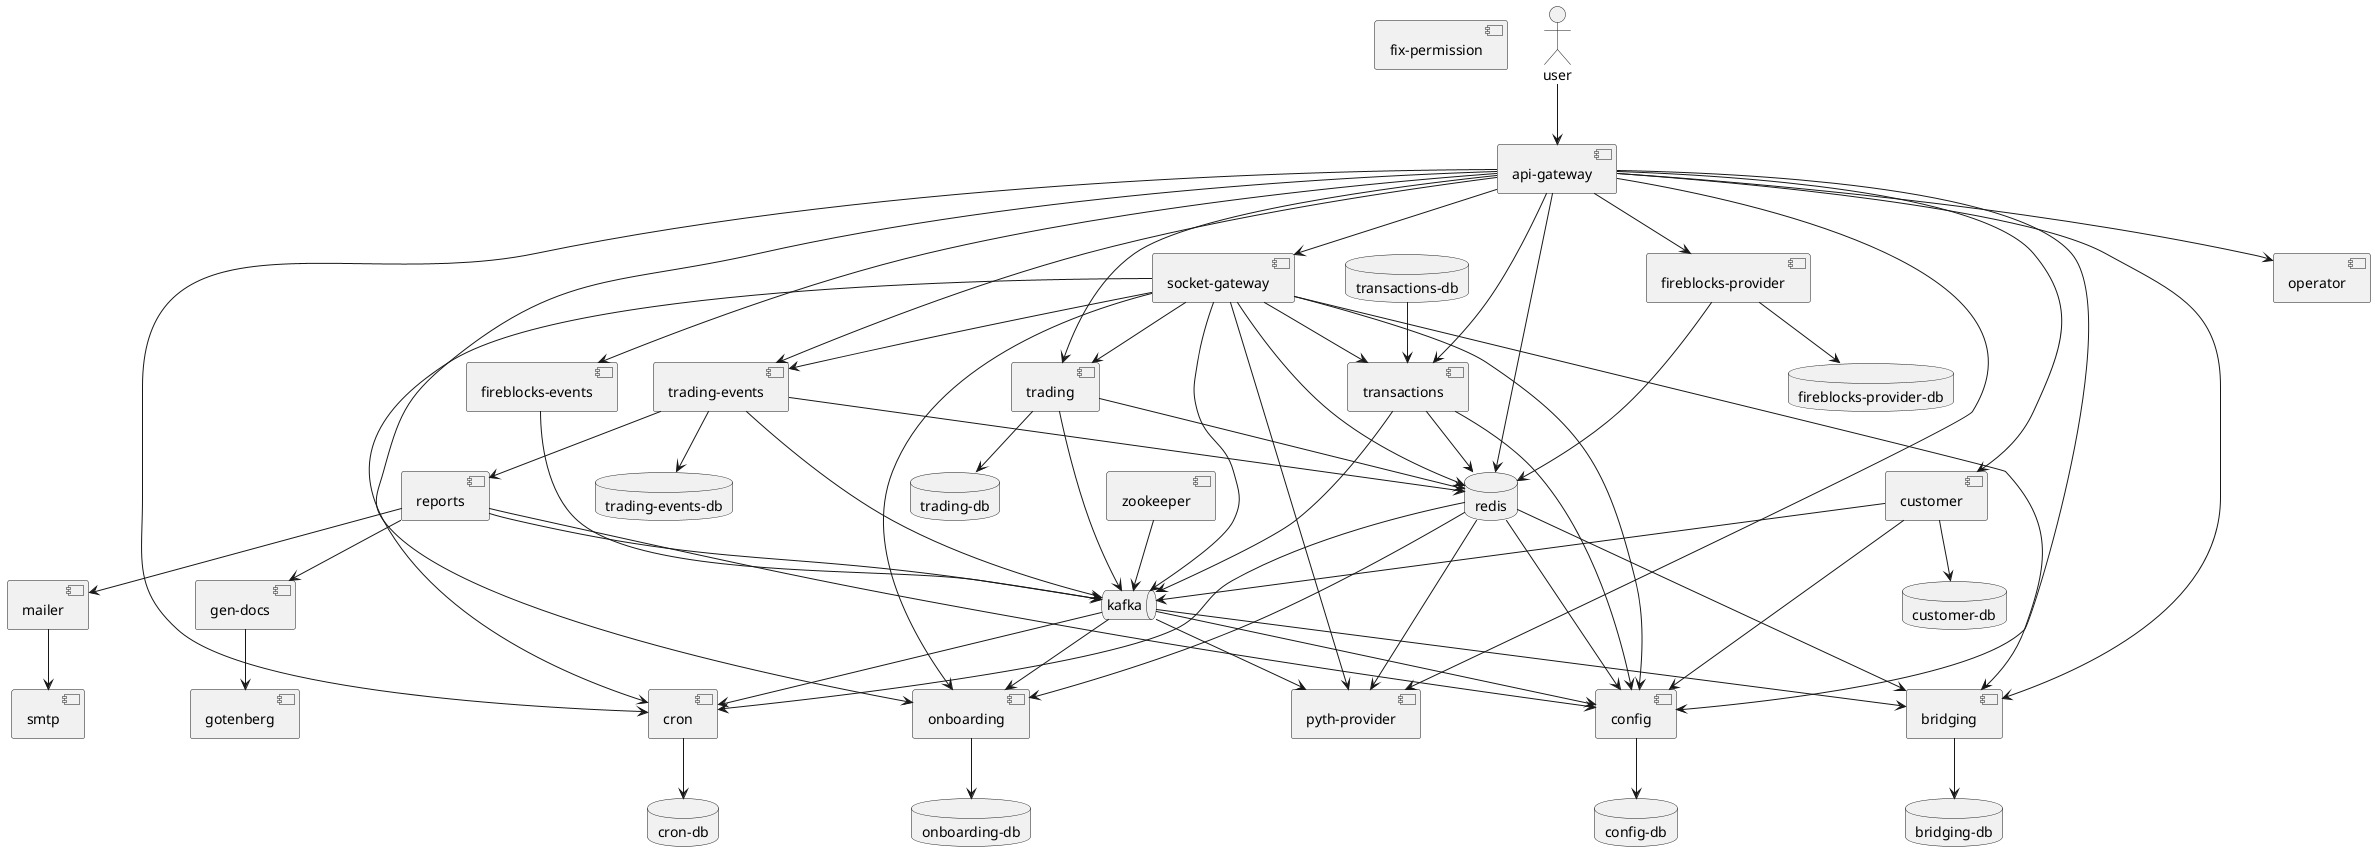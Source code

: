 @startuml deployment
component "fix-permission" as fix_permission
component "api-gateway" as api_gateway
:user: --> api_gateway
component "operator" as operator
component "socket-gateway" as socket_gateway
component "fireblocks-events" as fireblocks_events
component "fireblocks-provider" as fireblocks_provider
database "fireblocks-provider-db" as fireblocks_provider_db
component "trading-events" as trading_events
database "trading-events-db" as trading_events_db
component "trading" as trading
database "trading-db" as trading_db
component "reports" as reports
component "mailer" as mailer
component "smtp" as smtp
component "customer" as customer
database "customer-db" as customer_db
database "transactions-db" as transactions_db
component "transactions" as transactions
component "gen-docs" as gen_docs
component "gotenberg" as gotenberg
database "redis" as redis
component "zookeeper" as zookeeper
queue "kafka" as kafka
component "cron" as cron
database "cron-db" as cron_db
component "config" as config
database "config-db" as config_db
component "bridging" as bridging
database "bridging-db" as bridging_db
component "onboarding" as onboarding
database "onboarding-db" as onboarding_db
component "pyth-provider" as pyth_provider
api_gateway --> redis
api_gateway --> operator
api_gateway --> fireblocks_provider
api_gateway --> trading_events
api_gateway --> trading
api_gateway --> socket_gateway
api_gateway --> customer
api_gateway --> transactions
api_gateway --> fireblocks_events
api_gateway --> cron
api_gateway --> config
api_gateway --> bridging
api_gateway --> onboarding
api_gateway --> pyth_provider
socket_gateway --> kafka
socket_gateway --> redis
socket_gateway --> trading
socket_gateway --> trading_events
socket_gateway --> transactions
socket_gateway --> cron
socket_gateway --> config
socket_gateway --> bridging
socket_gateway --> onboarding
socket_gateway --> pyth_provider
fireblocks_events --> kafka
fireblocks_provider --> fireblocks_provider_db
fireblocks_provider --> redis
trading_events --> trading_events_db
trading_events --> kafka
trading_events --> redis
trading_events --> reports
trading --> kafka
trading --> redis
trading --> trading_db
reports --> mailer
reports --> config
reports --> gen_docs
reports --> kafka
mailer --> smtp
customer --> customer_db
customer --> kafka
customer --> config
transactions_db --> transactions
transactions --> kafka
transactions --> redis
transactions --> config
gen_docs --> gotenberg
redis --> cron
redis --> config
redis --> bridging
redis --> onboarding
redis --> pyth_provider
zookeeper --> kafka
kafka --> cron
kafka --> config
kafka --> bridging
kafka --> onboarding
kafka --> pyth_provider
cron --> cron_db
config --> config_db
bridging --> bridging_db
onboarding --> onboarding_db
@enduml